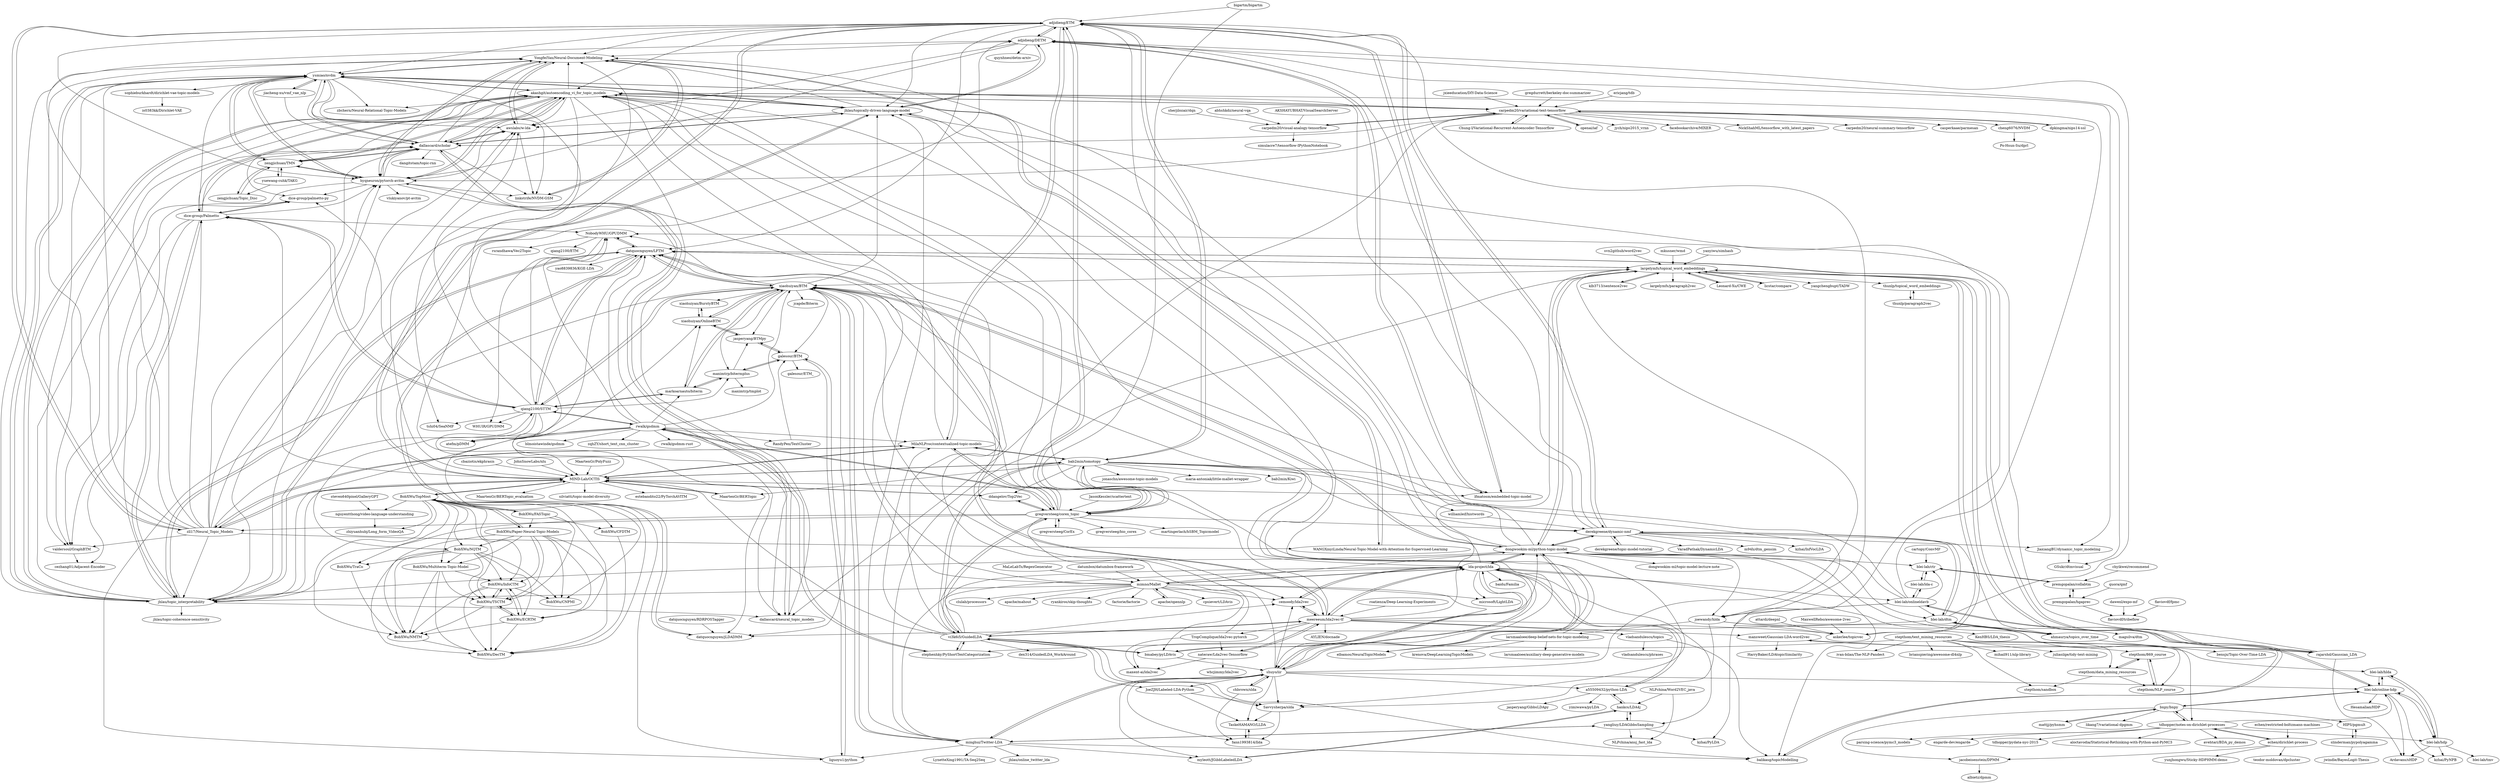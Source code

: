 digraph G {
"adjidieng/ETM" -> "adjidieng/DETM"
"adjidieng/ETM" -> "lfmatosm/embedded-topic-model"
"adjidieng/ETM" -> "zll17/Neural_Topic_Models"
"adjidieng/ETM" -> "MilaNLProc/contextualized-topic-models" ["e"=1]
"adjidieng/ETM" -> "akashgit/autoencoding_vi_for_topic_models"
"adjidieng/ETM" -> "MIND-Lab/OCTIS"
"adjidieng/ETM" -> "gregversteeg/corex_topic"
"adjidieng/ETM" -> "YongfeiYan/Neural-Document-Modeling"
"adjidieng/ETM" -> "bab2min/tomotopy"
"adjidieng/ETM" -> "jhlau/topically-driven-language-model"
"adjidieng/ETM" -> "derekgreene/dynamic-nmf"
"adjidieng/ETM" -> "ysmiao/nvdm"
"adjidieng/ETM" -> "hyqneuron/pytorch-avitm"
"adjidieng/ETM" -> "datquocnguyen/LFTM"
"adjidieng/ETM" -> "joewandy/hlda"
"bab2min/tomotopy" -> "MilaNLProc/contextualized-topic-models" ["e"=1]
"bab2min/tomotopy" -> "MIND-Lab/OCTIS"
"bab2min/tomotopy" -> "adjidieng/ETM"
"bab2min/tomotopy" -> "vi3k6i5/GuidedLDA"
"bab2min/tomotopy" -> "ddangelov/Top2Vec" ["e"=1]
"bab2min/tomotopy" -> "joewandy/hlda"
"bab2min/tomotopy" -> "gregversteeg/corex_topic"
"bab2min/tomotopy" -> "Savvysherpa/slda"
"bab2min/tomotopy" -> "MaartenGr/BERTopic" ["e"=1]
"bab2min/tomotopy" -> "jonaschn/awesome-topic-models"
"bab2min/tomotopy" -> "williamleif/histwords" ["e"=1]
"bab2min/tomotopy" -> "lfmatosm/embedded-topic-model"
"bab2min/tomotopy" -> "maria-antoniak/little-mallet-wrapper" ["e"=1]
"bab2min/tomotopy" -> "bab2min/Kiwi" ["e"=1]
"bab2min/tomotopy" -> "derekgreene/dynamic-nmf"
"jiacheng-xu/vmf_vae_nlp" -> "ysmiao/nvdm" ["e"=1]
"jiacheng-xu/vmf_vae_nlp" -> "dallascard/scholar" ["e"=1]
"yanyiwu/simhash" -> "largelymfs/topical_word_embeddings" ["e"=1]
"mimno/Mallet" -> "factorie/factorie" ["e"=1]
"mimno/Mallet" -> "lda-project/lda"
"mimno/Mallet" -> "cemoody/lda2vec" ["e"=1]
"mimno/Mallet" -> "microsoft/LightLDA" ["e"=1]
"mimno/Mallet" -> "apache/opennlp" ["e"=1]
"mimno/Mallet" -> "xiaohuiyan/BTM"
"mimno/Mallet" -> "dongwookim-ml/python-topic-model"
"mimno/Mallet" -> "jhlau/topic_interpretability"
"mimno/Mallet" -> "cpsievert/LDAvis" ["e"=1]
"mimno/Mallet" -> "clulab/processors" ["e"=1]
"mimno/Mallet" -> "bmabey/pyLDAvis" ["e"=1]
"mimno/Mallet" -> "shuyo/iir"
"mimno/Mallet" -> "apache/mahout" ["e"=1]
"mimno/Mallet" -> "datquocnguyen/LFTM"
"mimno/Mallet" -> "ryankiros/skip-thoughts" ["e"=1]
"minghui/Twitter-LDA" -> "xiaohuiyan/BTM"
"minghui/Twitter-LDA" -> "myleott/JGibbLabeledLDA"
"minghui/Twitter-LDA" -> "yangliuy/LDAGibbsSampling"
"minghui/Twitter-LDA" -> "largelymfs/topical_word_embeddings"
"minghui/Twitter-LDA" -> "jhlau/online_twitter_lda"
"minghui/Twitter-LDA" -> "liguoyu1/python"
"minghui/Twitter-LDA" -> "LynetteXing1991/TA-Seq2Seq" ["e"=1]
"minghui/Twitter-LDA" -> "balikasg/topicModelling"
"minghui/Twitter-LDA" -> "jhlau/topically-driven-language-model"
"minghui/Twitter-LDA" -> "shuyo/iir"
"larsmaaloee/deep-belief-nets-for-topic-modeling" -> "krenova/DeepLearningTopicModels"
"larsmaaloee/deep-belief-nets-for-topic-modeling" -> "elbamos/NeuralTopicModels"
"larsmaaloee/deep-belief-nets-for-topic-modeling" -> "larsmaaloee/auxiliary-deep-generative-models" ["e"=1]
"larsmaaloee/deep-belief-nets-for-topic-modeling" -> "akashgit/autoencoding_vi_for_topic_models"
"markoarnauto/biterm" -> "maximtrp/bitermplus"
"markoarnauto/biterm" -> "xiaohuiyan/BTM"
"markoarnauto/biterm" -> "qiang2100/STTM"
"markoarnauto/biterm" -> "xiaohuiyan/OnlineBTM"
"chyikwei/recommend" -> "premgopalan/collabtm" ["e"=1]
"TropComplique/lda2vec-pytorch" -> "nateraw/Lda2vec-Tensorflow"
"TropComplique/lda2vec-pytorch" -> "maxent-ai/lda2vec"
"TropComplique/lda2vec-pytorch" -> "hyqneuron/pytorch-avitm"
"shuyo/iir" -> "chbrown/slda"
"shuyo/iir" -> "dongwookim-ml/python-topic-model"
"shuyo/iir" -> "lda-project/lda"
"shuyo/iir" -> "TaskeHAMANO/LLDA"
"shuyo/iir" -> "myleott/JGibbLabeledLDA"
"shuyo/iir" -> "largelymfs/topical_word_embeddings"
"shuyo/iir" -> "xiaohuiyan/BTM"
"shuyo/iir" -> "minghui/Twitter-LDA"
"shuyo/iir" -> "a55509432/python-LDA"
"shuyo/iir" -> "JoeZJH/Labeled-LDA-Python"
"shuyo/iir" -> "cemoody/lda2vec" ["e"=1]
"shuyo/iir" -> "blei-lab/online-hdp"
"shuyo/iir" -> "akashgit/autoencoding_vi_for_topic_models"
"shuyo/iir" -> "Savvysherpa/slda"
"shuyo/iir" -> "fann1993814/llda"
"dice-group/Palmetto" -> "dice-group/palmetto-py"
"dice-group/Palmetto" -> "jhlau/topic_interpretability"
"dice-group/Palmetto" -> "akashgit/autoencoding_vi_for_topic_models"
"dice-group/Palmetto" -> "dallascard/scholar"
"dice-group/Palmetto" -> "qiang2100/STTM"
"dice-group/Palmetto" -> "ysmiao/nvdm"
"dice-group/Palmetto" -> "hyqneuron/pytorch-avitm"
"dice-group/Palmetto" -> "cezhang01/Adjacent-Encoder"
"dice-group/Palmetto" -> "NobodyWHU/GPUDMM"
"dice-group/Palmetto" -> "valdersoul/GraphBTM"
"NLPchina/Word2VEC_java" -> "NLPchina/ansj_fast_lda" ["e"=1]
"NLPchina/Word2VEC_java" -> "hankcs/LDA4j" ["e"=1]
"svn2github/word2vec" -> "largelymfs/topical_word_embeddings" ["e"=1]
"qiang2100/STTM" -> "tshi04/SeaNMF"
"qiang2100/STTM" -> "datquocnguyen/LFTM"
"qiang2100/STTM" -> "rwalk/gsdmm"
"qiang2100/STTM" -> "NobodyWHU/GPUDMM"
"qiang2100/STTM" -> "markoarnauto/biterm"
"qiang2100/STTM" -> "datquocnguyen/jLDADMM"
"qiang2100/STTM" -> "maximtrp/bitermplus"
"qiang2100/STTM" -> "xiaohuiyan/BTM"
"qiang2100/STTM" -> "dice-group/Palmetto"
"qiang2100/STTM" -> "awslabs/w-lda"
"qiang2100/STTM" -> "WHUIR/GPUDMM"
"qiang2100/STTM" -> "BobXWu/NQTM"
"qiang2100/STTM" -> "dice-group/palmetto-py"
"qiang2100/STTM" -> "atefm/pDMM"
"zengjichuan/TMN" -> "zengjichuan/Topic_Disc"
"zengjichuan/TMN" -> "yuewang-cuhk/TAKG" ["e"=1]
"zengjichuan/TMN" -> "ysmiao/nvdm"
"zengjichuan/TMN" -> "hyqneuron/pytorch-avitm"
"zengjichuan/TMN" -> "dallascard/scholar"
"zengjichuan/TMN" -> "akashgit/autoencoding_vi_for_topic_models"
"derekgreene/topic-model-tutorial" -> "derekgreene/dynamic-nmf"
"dallascard/scholar" -> "awslabs/w-lda"
"dallascard/scholar" -> "hyqneuron/pytorch-avitm"
"dallascard/scholar" -> "dallascard/neural_topic_models"
"dallascard/scholar" -> "ysmiao/nvdm"
"dallascard/scholar" -> "linkstrife/NVDM-GSM"
"dallascard/scholar" -> "dangitstam/topic-rnn"
"dallascard/scholar" -> "YongfeiYan/Neural-Document-Modeling"
"dallascard/scholar" -> "akashgit/autoencoding_vi_for_topic_models"
"dallascard/scholar" -> "zengjichuan/TMN"
"dallascard/scholar" -> "jhlau/topically-driven-language-model"
"YongfeiYan/Neural-Document-Modeling" -> "WANGXinyiLinda/Neural-Topic-Model-with-Attention-for-Supervised-Learning"
"YongfeiYan/Neural-Document-Modeling" -> "linkstrife/NVDM-GSM"
"YongfeiYan/Neural-Document-Modeling" -> "awslabs/w-lda"
"YongfeiYan/Neural-Document-Modeling" -> "ysmiao/nvdm"
"YongfeiYan/Neural-Document-Modeling" -> "hyqneuron/pytorch-avitm"
"vi3k6i5/GuidedLDA" -> "gregversteeg/corex_topic"
"vi3k6i5/GuidedLDA" -> "bab2min/tomotopy"
"vi3k6i5/GuidedLDA" -> "JoeZJH/Labeled-LDA-Python"
"vi3k6i5/GuidedLDA" -> "meereeum/lda2vec-tf"
"vi3k6i5/GuidedLDA" -> "cemoody/lda2vec" ["e"=1]
"vi3k6i5/GuidedLDA" -> "bmabey/pyLDAvis" ["e"=1]
"vi3k6i5/GuidedLDA" -> "stephenhky/PyShortTextCategorization"
"vi3k6i5/GuidedLDA" -> "MilaNLProc/contextualized-topic-models" ["e"=1]
"vi3k6i5/GuidedLDA" -> "akashgit/autoencoding_vi_for_topic_models"
"vi3k6i5/GuidedLDA" -> "MIND-Lab/OCTIS"
"vi3k6i5/GuidedLDA" -> "Savvysherpa/slda"
"vi3k6i5/GuidedLDA" -> "lda-project/lda"
"vi3k6i5/GuidedLDA" -> "dex314/GuidedLDA_WorkAround"
"vi3k6i5/GuidedLDA" -> "balikasg/topicModelling"
"yuewang-cuhk/TAKG" -> "zengjichuan/TMN" ["e"=1]
"yuewang-cuhk/TAKG" -> "zengjichuan/Topic_Disc" ["e"=1]
"jhlau/topic_interpretability" -> "dice-group/Palmetto"
"jhlau/topic_interpretability" -> "akashgit/autoencoding_vi_for_topic_models"
"jhlau/topic_interpretability" -> "ysmiao/nvdm"
"jhlau/topic_interpretability" -> "dice-group/palmetto-py"
"jhlau/topic_interpretability" -> "datquocnguyen/LFTM"
"jhlau/topic_interpretability" -> "hyqneuron/pytorch-avitm"
"jhlau/topic_interpretability" -> "YongfeiYan/Neural-Document-Modeling"
"jhlau/topic_interpretability" -> "jhlau/topically-driven-language-model"
"jhlau/topic_interpretability" -> "awslabs/w-lda"
"jhlau/topic_interpretability" -> "dallascard/scholar"
"jhlau/topic_interpretability" -> "dallascard/neural_topic_models"
"jhlau/topic_interpretability" -> "jhlau/topic-coherence-sensitivity"
"zengjichuan/Topic_Disc" -> "zengjichuan/TMN"
"premgopalan/hgaprec" -> "premgopalan/collabtm"
"premgopalan/hgaprec" -> "flaviovdf/tribeflow"
"chbrown/slda" -> "shuyo/iir"
"chbrown/slda" -> "fann1993814/llda"
"sophieburkhardt/dirichlet-vae-topic-models" -> "is0383kk/Dirichlet-VAE"
"valdersoul/GraphBTM" -> "cezhang01/Adjacent-Encoder"
"premgopalan/collabtm" -> "blei-lab/ctr"
"premgopalan/collabtm" -> "premgopalan/hgaprec"
"JoeZJH/Labeled-LDA-Python" -> "TaskeHAMANO/LLDA"
"JoeZJH/Labeled-LDA-Python" -> "Savvysherpa/slda"
"nateraw/Lda2vec-Tensorflow" -> "meereeum/lda2vec-tf"
"nateraw/Lda2vec-Tensorflow" -> "maxent-ai/lda2vec"
"nateraw/Lda2vec-Tensorflow" -> "whcjimmy/lda2vec"
"BobXWu/Multiterm-Topic-Model" -> "BobXWu/NMTM"
"BobXWu/Multiterm-Topic-Model" -> "BobXWu/DecTM"
"BobXWu/Multiterm-Topic-Model" -> "BobXWu/InfoCTM"
"BobXWu/Multiterm-Topic-Model" -> "BobXWu/TSCTM"
"linkstrife/NVDM-GSM" -> "YongfeiYan/Neural-Document-Modeling"
"ddangelov/Top2Vec" -> "MIND-Lab/OCTIS" ["e"=1]
"ddangelov/Top2Vec" -> "gregversteeg/corex_topic" ["e"=1]
"MaartenGr/BERTopic" -> "MIND-Lab/OCTIS" ["e"=1]
"JohnSnowLabs/nlu" -> "MIND-Lab/OCTIS" ["e"=1]
"galesour/BTM" -> "jasperyang/BTMpy"
"galesour/BTM" -> "galesour/ETM_"
"galesour/BTM" -> "liguoyu1/python"
"galesour/BTM" -> "maximtrp/bitermplus"
"lda-project/lda" -> "cemoody/lda2vec" ["e"=1]
"lda-project/lda" -> "shuyo/iir"
"lda-project/lda" -> "dongwookim-ml/python-topic-model"
"lda-project/lda" -> "a55509432/python-LDA"
"lda-project/lda" -> "bmabey/pyLDAvis" ["e"=1]
"lda-project/lda" -> "baidu/Familia" ["e"=1]
"lda-project/lda" -> "yangliuy/LDAGibbsSampling"
"lda-project/lda" -> "microsoft/LightLDA" ["e"=1]
"lda-project/lda" -> "meereeum/lda2vec-tf"
"lda-project/lda" -> "mimno/Mallet"
"lda-project/lda" -> "xiaohuiyan/BTM"
"lda-project/lda" -> "blei-lab/onlineldavb"
"lda-project/lda" -> "minghui/Twitter-LDA"
"lda-project/lda" -> "tdhopper/notes-on-dirichlet-processes"
"lda-project/lda" -> "adjidieng/ETM"
"echen/restricted-boltzmann-machines" -> "echen/dirichlet-process" ["e"=1]
"bigartm/bigartm" -> "gregversteeg/corex_topic" ["e"=1]
"bigartm/bigartm" -> "adjidieng/ETM" ["e"=1]
"dpkingma/nips14-ssl" -> "carpedm20/variational-text-tensorflow" ["e"=1]
"datumbox/datumbox-framework" -> "mimno/Mallet" ["e"=1]
"apache/opennlp" -> "mimno/Mallet" ["e"=1]
"RandyPen/TextCluster" -> "galesour/BTM" ["e"=1]
"MilaNLProc/contextualized-topic-models" -> "MIND-Lab/OCTIS" ["e"=1]
"MilaNLProc/contextualized-topic-models" -> "adjidieng/ETM" ["e"=1]
"MilaNLProc/contextualized-topic-models" -> "bab2min/tomotopy" ["e"=1]
"MilaNLProc/contextualized-topic-models" -> "gregversteeg/corex_topic" ["e"=1]
"MilaNLProc/contextualized-topic-models" -> "zll17/Neural_Topic_Models" ["e"=1]
"MilaNLProc/contextualized-topic-models" -> "akashgit/autoencoding_vi_for_topic_models" ["e"=1]
"zll17/Neural_Topic_Models" -> "YongfeiYan/Neural-Document-Modeling"
"zll17/Neural_Topic_Models" -> "adjidieng/ETM"
"zll17/Neural_Topic_Models" -> "akashgit/autoencoding_vi_for_topic_models"
"zll17/Neural_Topic_Models" -> "WANGXinyiLinda/Neural-Topic-Model-with-Attention-for-Supervised-Learning"
"zll17/Neural_Topic_Models" -> "awslabs/w-lda"
"zll17/Neural_Topic_Models" -> "MIND-Lab/OCTIS"
"zll17/Neural_Topic_Models" -> "ysmiao/nvdm"
"zll17/Neural_Topic_Models" -> "MilaNLProc/contextualized-topic-models" ["e"=1]
"zll17/Neural_Topic_Models" -> "jhlau/topic_interpretability"
"zll17/Neural_Topic_Models" -> "qiang2100/STTM"
"zll17/Neural_Topic_Models" -> "adjidieng/DETM"
"zll17/Neural_Topic_Models" -> "hyqneuron/pytorch-avitm"
"zll17/Neural_Topic_Models" -> "dallascard/scholar"
"zll17/Neural_Topic_Models" -> "dice-group/Palmetto"
"zll17/Neural_Topic_Models" -> "valdersoul/GraphBTM"
"klb3713/sentence2vec" -> "largelymfs/topical_word_embeddings" ["e"=1]
"MIND-Lab/OCTIS" -> "MilaNLProc/contextualized-topic-models" ["e"=1]
"MIND-Lab/OCTIS" -> "adjidieng/ETM"
"MIND-Lab/OCTIS" -> "ddangelov/Top2Vec" ["e"=1]
"MIND-Lab/OCTIS" -> "MaartenGr/BERTopic" ["e"=1]
"MIND-Lab/OCTIS" -> "zll17/Neural_Topic_Models"
"MIND-Lab/OCTIS" -> "MaartenGr/BERTopic_evaluation"
"MIND-Lab/OCTIS" -> "bab2min/tomotopy"
"MIND-Lab/OCTIS" -> "BobXWu/TopMost"
"MIND-Lab/OCTIS" -> "jhlau/topic_interpretability"
"MIND-Lab/OCTIS" -> "silviatti/topic-model-diversity"
"MIND-Lab/OCTIS" -> "dice-group/Palmetto"
"MIND-Lab/OCTIS" -> "YongfeiYan/Neural-Document-Modeling"
"MIND-Lab/OCTIS" -> "estebandito22/PyTorchAVITM"
"MIND-Lab/OCTIS" -> "adjidieng/DETM"
"MIND-Lab/OCTIS" -> "lfmatosm/embedded-topic-model"
"vladsandulescu/topics" -> "vladsandulescu/phrases"
"vladsandulescu/topics" -> "balikasg/topicModelling"
"xiaohuiyan/BTM" -> "xiaohuiyan/OnlineBTM"
"xiaohuiyan/BTM" -> "markoarnauto/biterm"
"xiaohuiyan/BTM" -> "minghui/Twitter-LDA"
"xiaohuiyan/BTM" -> "jasperyang/BTMpy"
"xiaohuiyan/BTM" -> "xiaohuiyan/BurstyBTM"
"xiaohuiyan/BTM" -> "maximtrp/bitermplus"
"xiaohuiyan/BTM" -> "qiang2100/STTM"
"xiaohuiyan/BTM" -> "galesour/BTM"
"xiaohuiyan/BTM" -> "jcapde/Biterm"
"xiaohuiyan/BTM" -> "liguoyu1/python"
"xiaohuiyan/BTM" -> "datquocnguyen/LFTM"
"xiaohuiyan/BTM" -> "NobodyWHU/GPUDMM"
"xiaohuiyan/BTM" -> "dongwookim-ml/python-topic-model"
"xiaohuiyan/BTM" -> "datquocnguyen/jLDADMM"
"xiaohuiyan/BTM" -> "jhlau/topically-driven-language-model"
"awslabs/w-lda" -> "YongfeiYan/Neural-Document-Modeling"
"awslabs/w-lda" -> "dallascard/scholar"
"awslabs/w-lda" -> "linkstrife/NVDM-GSM"
"largelymfs/topical_word_embeddings" -> "askerlee/topicvec"
"largelymfs/topical_word_embeddings" -> "balikasg/topicModelling"
"largelymfs/topical_word_embeddings" -> "datquocnguyen/LFTM"
"largelymfs/topical_word_embeddings" -> "largelymfs/paragraph2vec" ["e"=1]
"largelymfs/topical_word_embeddings" -> "Leonard-Xu/CWE" ["e"=1]
"largelymfs/topical_word_embeddings" -> "licstar/compare" ["e"=1]
"largelymfs/topical_word_embeddings" -> "thunlp/topical_word_embeddings"
"largelymfs/topical_word_embeddings" -> "yangchengbupt/TADW" ["e"=1]
"largelymfs/topical_word_embeddings" -> "xiaohuiyan/BTM"
"largelymfs/topical_word_embeddings" -> "dongwookim-ml/python-topic-model"
"largelymfs/topical_word_embeddings" -> "klb3713/sentence2vec" ["e"=1]
"adjidieng/DETM" -> "adjidieng/ETM"
"adjidieng/DETM" -> "quynhneo/detm-arxiv"
"adjidieng/DETM" -> "lfmatosm/embedded-topic-model"
"adjidieng/DETM" -> "GSukr/dtmvisual"
"adjidieng/DETM" -> "YongfeiYan/Neural-Document-Modeling"
"adjidieng/DETM" -> "jhlau/topically-driven-language-model"
"adjidieng/DETM" -> "awslabs/w-lda"
"adjidieng/DETM" -> "hyqneuron/pytorch-avitm"
"adjidieng/DETM" -> "JiaxiangBU/dynamic_topic_modeling"
"dongwookim-ml/python-topic-model" -> "shuyo/iir"
"dongwookim-ml/python-topic-model" -> "akashgit/autoencoding_vi_for_topic_models"
"dongwookim-ml/python-topic-model" -> "dongwookim-ml/topic-model-lecture-note"
"dongwookim-ml/python-topic-model" -> "balikasg/topicModelling"
"dongwookim-ml/python-topic-model" -> "xiaohuiyan/BTM"
"dongwookim-ml/python-topic-model" -> "YongfeiYan/Neural-Document-Modeling"
"dongwookim-ml/python-topic-model" -> "lda-project/lda"
"dongwookim-ml/python-topic-model" -> "largelymfs/topical_word_embeddings"
"dongwookim-ml/python-topic-model" -> "jhlau/topic_interpretability"
"dongwookim-ml/python-topic-model" -> "blei-lab/ctr"
"dongwookim-ml/python-topic-model" -> "ahmaurya/topics_over_time"
"dongwookim-ml/python-topic-model" -> "derekgreene/dynamic-nmf"
"dongwookim-ml/python-topic-model" -> "joewandy/hlda"
"dongwookim-ml/python-topic-model" -> "jhlau/topically-driven-language-model"
"dongwookim-ml/python-topic-model" -> "blei-lab/dtm"
"xiaohuiyan/BurstyBTM" -> "xiaohuiyan/OnlineBTM"
"blei-lab/hlda" -> "blei-lab/hdp"
"blei-lab/hlda" -> "blei-lab/online-hdp"
"JiaxiangBU/dynamic_topic_modeling" -> "GSukr/dtmvisual"
"blei-lab/onlineldavb" -> "blei-lab/online-hdp"
"blei-lab/onlineldavb" -> "blei-lab/lda-c"
"blei-lab/onlineldavb" -> "blei-lab/ctr"
"blei-lab/onlineldavb" -> "xiaohuiyan/BTM"
"blei-lab/onlineldavb" -> "joewandy/hlda"
"blei-lab/onlineldavb" -> "dongwookim-ml/python-topic-model"
"blei-lab/onlineldavb" -> "kzhai/PyLDA"
"blei-lab/onlineldavb" -> "blei-lab/dtm"
"blei-lab/onlineldavb" -> "akashgit/autoencoding_vi_for_topic_models"
"gregversteeg/CorEx" -> "gregversteeg/corex_topic" ["e"=1]
"blei-lab/lda-c" -> "blei-lab/ctr"
"blei-lab/lda-c" -> "blei-lab/onlineldavb"
"slinderman/pypolyagamma" -> "HIPS/pgmult"
"slinderman/pypolyagamma" -> "jwindle/BayesLogit-Thesis"
"xiaohuiyan/OnlineBTM" -> "xiaohuiyan/BurstyBTM"
"xiaohuiyan/OnlineBTM" -> "xiaohuiyan/BTM"
"xiaohuiyan/OnlineBTM" -> "jasperyang/BTMpy"
"BobXWu/NQTM" -> "BobXWu/NMTM"
"BobXWu/NQTM" -> "BobXWu/DecTM"
"BobXWu/NQTM" -> "BobXWu/TSCTM"
"BobXWu/NQTM" -> "BobXWu/InfoCTM"
"BobXWu/NQTM" -> "BobXWu/ECRTM"
"BobXWu/NQTM" -> "BobXWu/CNPMI"
"BobXWu/NQTM" -> "BobXWu/Multiterm-Topic-Model"
"BobXWu/NQTM" -> "BobXWu/TraCo"
"BobXWu/NMTM" -> "BobXWu/DecTM"
"WANGXinyiLinda/Neural-Topic-Model-with-Attention-for-Supervised-Learning" -> "YongfeiYan/Neural-Document-Modeling"
"derekgreene/dynamic-nmf" -> "blei-lab/dtm"
"derekgreene/dynamic-nmf" -> "JiaxiangBU/dynamic_topic_modeling"
"derekgreene/dynamic-nmf" -> "adjidieng/DETM"
"derekgreene/dynamic-nmf" -> "VaradPathak/DynamicLDA"
"derekgreene/dynamic-nmf" -> "m94h/dtm_gensim"
"derekgreene/dynamic-nmf" -> "kzhai/InfVocLDA"
"derekgreene/dynamic-nmf" -> "akashgit/autoencoding_vi_for_topic_models"
"derekgreene/dynamic-nmf" -> "adjidieng/ETM"
"derekgreene/dynamic-nmf" -> "derekgreene/topic-model-tutorial"
"derekgreene/dynamic-nmf" -> "ahmaurya/topics_over_time"
"derekgreene/dynamic-nmf" -> "dongwookim-ml/python-topic-model"
"maximtrp/bitermplus" -> "markoarnauto/biterm"
"maximtrp/bitermplus" -> "maximtrp/tmplot"
"maximtrp/bitermplus" -> "galesour/BTM"
"maximtrp/bitermplus" -> "jasperyang/BTMpy"
"bmabey/pyLDAvis" -> "lda-project/lda" ["e"=1]
"bmabey/pyLDAvis" -> "vi3k6i5/GuidedLDA" ["e"=1]
"bmabey/pyLDAvis" -> "shuyo/iir" ["e"=1]
"blei-lab/hdp" -> "blei-lab/online-hdp"
"blei-lab/hdp" -> "blei-lab/hlda"
"blei-lab/hdp" -> "kzhai/PyNPB"
"blei-lab/hdp" -> "blei-lab/tmv"
"blei-lab/hdp" -> "Ardavans/sHDP"
"hankcs/LDA4j" -> "yangliuy/LDAGibbsSampling"
"hankcs/LDA4j" -> "myleott/JGibbLabeledLDA"
"hankcs/LDA4j" -> "a55509432/python-LDA"
"MaLeLabTs/RegexGenerator" -> "mimno/Mallet" ["e"=1]
"datquocnguyen/LFTM" -> "NobodyWHU/GPUDMM"
"datquocnguyen/LFTM" -> "datquocnguyen/jLDADMM"
"datquocnguyen/LFTM" -> "yao8839836/KGE-LDA"
"datquocnguyen/LFTM" -> "qiang2100/STTM"
"datquocnguyen/LFTM" -> "rajarshd/Gaussian_LDA"
"datquocnguyen/LFTM" -> "jhlau/topic_interpretability"
"datquocnguyen/LFTM" -> "largelymfs/topical_word_embeddings"
"datquocnguyen/LFTM" -> "atefm/pDMM"
"datquocnguyen/LFTM" -> "meereeum/lda2vec-tf"
"datquocnguyen/LFTM" -> "xiaohuiyan/BTM"
"attardi/deepnl" -> "askerlee/topicvec" ["e"=1]
"Leonard-Xu/CWE" -> "largelymfs/topical_word_embeddings" ["e"=1]
"lfmatosm/embedded-topic-model" -> "adjidieng/ETM"
"lfmatosm/embedded-topic-model" -> "adjidieng/DETM"
"echen/dirichlet-process" -> "tdhopper/notes-on-dirichlet-processes"
"echen/dirichlet-process" -> "teodor-moldovan/dpcluster"
"echen/dirichlet-process" -> "jacobeisenstein/DPMM"
"echen/dirichlet-process" -> "yunjhongwu/Sticky-HDPHMM-demo" ["e"=1]
"mkusner/wmd" -> "largelymfs/topical_word_embeddings" ["e"=1]
"MaartenGr/PolyFuzz" -> "MIND-Lab/OCTIS" ["e"=1]
"blei-lab/dtm" -> "derekgreene/dynamic-nmf"
"blei-lab/dtm" -> "ahmaurya/topics_over_time"
"blei-lab/dtm" -> "magsilva/dtm"
"blei-lab/dtm" -> "datquocnguyen/jLDADMM"
"blei-lab/dtm" -> "adjidieng/DETM"
"ahmaurya/topics_over_time" -> "bensjx/Topic-Over-Time-LDA"
"ahmaurya/topics_over_time" -> "blei-lab/dtm"
"askerlee/topicvec" -> "largelymfs/topical_word_embeddings"
"askerlee/topicvec" -> "jhlau/topically-driven-language-model"
"rajarshd/Gaussian_LDA" -> "mansweet/Gaussian-LDA-word2vec"
"rajarshd/Gaussian_LDA" -> "Ardavans/sHDP"
"rajarshd/Gaussian_LDA" -> "datquocnguyen/LFTM"
"rajarshd/Gaussian_LDA" -> "NobodyWHU/GPUDMM"
"mattjj/pyhsmm" -> "bnpy/bnpy" ["e"=1]
"blei-lab/online-hdp" -> "blei-lab/hdp"
"blei-lab/online-hdp" -> "Hesamalian/HDP"
"blei-lab/online-hdp" -> "blei-lab/hlda"
"blei-lab/online-hdp" -> "blei-lab/onlineldavb"
"blei-lab/online-hdp" -> "kzhai/PyNPB"
"blei-lab/online-hdp" -> "bnpy/bnpy"
"blei-lab/online-hdp" -> "Ardavans/sHDP"
"blei-lab/ctr" -> "premgopalan/collabtm"
"blei-lab/ctr" -> "blei-lab/lda-c"
"licstar/compare" -> "largelymfs/topical_word_embeddings" ["e"=1]
"stepthom/869_course" -> "stepthom/data_mining_resources"
"stepthom/869_course" -> "stepthom/NLP_course"
"stepthom/NLP_course" -> "stepthom/869_course"
"HIPS/pgmult" -> "slinderman/pypolyagamma"
"abhshkdz/neural-vqa" -> "carpedm20/visual-analogy-tensorflow" ["e"=1]
"cemoody/lda2vec" -> "meereeum/lda2vec-tf" ["e"=1]
"cemoody/lda2vec" -> "lda-project/lda" ["e"=1]
"gregversteeg/corex_topic" -> "vi3k6i5/GuidedLDA"
"gregversteeg/corex_topic" -> "gregversteeg/CorEx" ["e"=1]
"gregversteeg/corex_topic" -> "adjidieng/ETM"
"gregversteeg/corex_topic" -> "gregversteeg/bio_corex" ["e"=1]
"gregversteeg/corex_topic" -> "MilaNLProc/contextualized-topic-models" ["e"=1]
"gregversteeg/corex_topic" -> "ddangelov/Top2Vec" ["e"=1]
"gregversteeg/corex_topic" -> "rwalk/gsdmm"
"gregversteeg/corex_topic" -> "xiaohuiyan/BTM"
"gregversteeg/corex_topic" -> "cemoody/lda2vec" ["e"=1]
"gregversteeg/corex_topic" -> "derekgreene/dynamic-nmf"
"gregversteeg/corex_topic" -> "bab2min/tomotopy"
"gregversteeg/corex_topic" -> "martingerlach/hSBM_Topicmodel" ["e"=1]
"gregversteeg/corex_topic" -> "jhlau/topic_interpretability"
"gregversteeg/corex_topic" -> "akashgit/autoencoding_vi_for_topic_models"
"gregversteeg/corex_topic" -> "zll17/Neural_Topic_Models"
"AKSHAYUBHAT/VisualSearchServer" -> "carpedm20/visual-analogy-tensorflow" ["e"=1]
"flaviovdf/fpmc" -> "flaviovdf/tribeflow" ["e"=1]
"tdhopper/notes-on-dirichlet-processes" -> "echen/dirichlet-process"
"tdhopper/notes-on-dirichlet-processes" -> "tdhopper/pydata-nyc-2015"
"tdhopper/notes-on-dirichlet-processes" -> "bnpy/bnpy"
"tdhopper/notes-on-dirichlet-processes" -> "aloctavodia/Statistical-Rethinking-with-Python-and-PyMC3" ["e"=1]
"tdhopper/notes-on-dirichlet-processes" -> "blei-lab/online-hdp"
"tdhopper/notes-on-dirichlet-processes" -> "avehtari/BDA_py_demos" ["e"=1]
"tdhopper/notes-on-dirichlet-processes" -> "parsing-science/pymc3_models" ["e"=1]
"tdhopper/notes-on-dirichlet-processes" -> "engarde-dev/engarde" ["e"=1]
"tdhopper/notes-on-dirichlet-processes" -> "blei-lab/hdp"
"ericjang/tdb" -> "carpedm20/variational-text-tensorflow" ["e"=1]
"a55509432/python-LDA" -> "yimiwawa/pyLDA"
"a55509432/python-LDA" -> "jasperyang/GibbsLDApy"
"a55509432/python-LDA" -> "lda-project/lda"
"a55509432/python-LDA" -> "hankcs/LDA4j"
"dawenl/expo-mf" -> "flaviovdf/tribeflow" ["e"=1]
"williamleif/histwords" -> "derekgreene/dynamic-nmf" ["e"=1]
"carpedm20/variational-text-tensorflow" -> "ysmiao/nvdm"
"carpedm20/variational-text-tensorflow" -> "akashgit/autoencoding_vi_for_topic_models"
"carpedm20/variational-text-tensorflow" -> "Chung-I/Variational-Recurrent-Autoencoder-Tensorflow" ["e"=1]
"carpedm20/variational-text-tensorflow" -> "carpedm20/visual-analogy-tensorflow"
"carpedm20/variational-text-tensorflow" -> "openai/iaf" ["e"=1]
"carpedm20/variational-text-tensorflow" -> "dpkingma/nips14-ssl" ["e"=1]
"carpedm20/variational-text-tensorflow" -> "jych/nips2015_vrnn" ["e"=1]
"carpedm20/variational-text-tensorflow" -> "hyqneuron/pytorch-avitm"
"carpedm20/variational-text-tensorflow" -> "dallascard/scholar"
"carpedm20/variational-text-tensorflow" -> "dallascard/neural_topic_models"
"carpedm20/variational-text-tensorflow" -> "cheng6076/NVDM"
"carpedm20/variational-text-tensorflow" -> "facebookarchive/MIXER" ["e"=1]
"carpedm20/variational-text-tensorflow" -> "NickShahML/tensorflow_with_latest_papers" ["e"=1]
"carpedm20/variational-text-tensorflow" -> "carpedm20/neural-summary-tensorflow" ["e"=1]
"carpedm20/variational-text-tensorflow" -> "casperkaae/parmesan" ["e"=1]
"datquocnguyen/RDRPOSTagger" -> "datquocnguyen/jLDADMM" ["e"=1]
"quora/qmf" -> "premgopalan/hgaprec" ["e"=1]
"BobXWu/Paper-Neural-Topic-Models" -> "BobXWu/ECRTM"
"BobXWu/Paper-Neural-Topic-Models" -> "BobXWu/InfoCTM"
"BobXWu/Paper-Neural-Topic-Models" -> "BobXWu/TSCTM"
"BobXWu/Paper-Neural-Topic-Models" -> "BobXWu/DecTM"
"BobXWu/Paper-Neural-Topic-Models" -> "BobXWu/NMTM"
"BobXWu/Paper-Neural-Topic-Models" -> "BobXWu/NQTM"
"BobXWu/Paper-Neural-Topic-Models" -> "BobXWu/TopMost"
"BobXWu/Paper-Neural-Topic-Models" -> "BobXWu/CNPMI"
"BobXWu/Paper-Neural-Topic-Models" -> "BobXWu/Multiterm-Topic-Model"
"TaskeHAMANO/LLDA" -> "fann1993814/llda"
"carpedm20/visual-analogy-tensorflow" -> "simulacre7/tensorflow-IPythonNotebook"
"carpedm20/visual-analogy-tensorflow" -> "carpedm20/variational-text-tensorflow"
"MaxwellRebo/awesome-2vec" -> "askerlee/topicvec" ["e"=1]
"liguoyu1/python" -> "galesour/BTM"
"liguoyu1/python" -> "xiaohuiyan/OnlineBTM"
"sherjilozair/dqn" -> "carpedm20/visual-analogy-tensorflow" ["e"=1]
"BobXWu/TSCTM" -> "BobXWu/DecTM"
"BobXWu/TSCTM" -> "BobXWu/InfoCTM"
"BobXWu/TSCTM" -> "BobXWu/ECRTM"
"BobXWu/TSCTM" -> "BobXWu/NMTM"
"mansweet/Gaussian-LDA-word2vec" -> "HarryBaker/LDAtopicSimilarity"
"mansweet/Gaussian-LDA-word2vec" -> "rajarshd/Gaussian_LDA"
"jxieeducation/DIY-Data-Science" -> "carpedm20/variational-text-tensorflow" ["e"=1]
"balikasg/topicModelling" -> "largelymfs/topical_word_embeddings"
"datquocnguyen/jLDADMM" -> "datquocnguyen/LFTM"
"jacobeisenstein/DPMM" -> "albietz/dpmm"
"NobodyWHU/GPUDMM" -> "rsrandhawa/Vec2Topic"
"NobodyWHU/GPUDMM" -> "qiang2100/ETM"
"NobodyWHU/GPUDMM" -> "WHUIR/GPUDMM"
"NobodyWHU/GPUDMM" -> "datquocnguyen/LFTM"
"BobXWu/InfoCTM" -> "BobXWu/TSCTM"
"BobXWu/InfoCTM" -> "BobXWu/DecTM"
"BobXWu/InfoCTM" -> "BobXWu/NMTM"
"BobXWu/InfoCTM" -> "BobXWu/ECRTM"
"BobXWu/InfoCTM" -> "BobXWu/CNPMI"
"cheng6076/NVDM" -> "Po-Hsun-Su/dprl"
"JasonKessler/scattertext" -> "gregversteeg/corex_topic" ["e"=1]
"cartopy/ConvMF" -> "blei-lab/ctr" ["e"=1]
"gregdurrett/berkeley-doc-summarizer" -> "carpedm20/variational-text-tensorflow" ["e"=1]
"openai/iaf" -> "carpedm20/variational-text-tensorflow" ["e"=1]
"BobXWu/TopMost" -> "BobXWu/Paper-Neural-Topic-Models"
"BobXWu/TopMost" -> "BobXWu/FASTopic"
"BobXWu/TopMost" -> "BobXWu/ECRTM"
"BobXWu/TopMost" -> "BobXWu/InfoCTM"
"BobXWu/TopMost" -> "BobXWu/TSCTM"
"BobXWu/TopMost" -> "BobXWu/NQTM"
"BobXWu/TopMost" -> "BobXWu/DecTM"
"BobXWu/TopMost" -> "BobXWu/CFDTM"
"BobXWu/TopMost" -> "BobXWu/NMTM"
"BobXWu/TopMost" -> "BobXWu/CNPMI"
"BobXWu/TopMost" -> "BobXWu/Multiterm-Topic-Model"
"BobXWu/TopMost" -> "nguyentthong/video-language-understanding"
"BobXWu/TopMost" -> "BobXWu/TraCo"
"BobXWu/TopMost" -> "zhiyuanhubj/Long_form_VideoQA"
"BobXWu/TopMost" -> "MIND-Lab/OCTIS"
"joewandy/hlda" -> "blei-lab/hlda"
"joewandy/hlda" -> "KenHBS/LDA_thesis"
"joewandy/hlda" -> "larsmaaloee/deep-belief-nets-for-topic-modeling"
"joewandy/hlda" -> "Savvysherpa/slda"
"Savvysherpa/slda" -> "fann1993814/llda"
"Savvysherpa/slda" -> "TaskeHAMANO/LLDA"
"BobXWu/ECRTM" -> "BobXWu/TSCTM"
"BobXWu/ECRTM" -> "BobXWu/InfoCTM"
"BobXWu/ECRTM" -> "BobXWu/DecTM"
"BobXWu/ECRTM" -> "BobXWu/NMTM"
"stepthom/text_mining_resources" -> "stepthom/data_mining_resources"
"stepthom/text_mining_resources" -> "stepthom/NLP_course"
"stepthom/text_mining_resources" -> "stepthom/869_course"
"stepthom/text_mining_resources" -> "ivan-bilan/The-NLP-Pandect" ["e"=1]
"stepthom/text_mining_resources" -> "stepthom/sandbox"
"stepthom/text_mining_resources" -> "brianspiering/awesome-dl4nlp" ["e"=1]
"stepthom/text_mining_resources" -> "mihail911/nlp-library" ["e"=1]
"stepthom/text_mining_resources" -> "stephenhky/PyShortTextCategorization"
"stepthom/text_mining_resources" -> "juliasilge/tidy-text-mining" ["e"=1]
"myleott/JGibbLabeledLDA" -> "hankcs/LDA4j"
"yangliuy/LDAGibbsSampling" -> "hankcs/LDA4j"
"yangliuy/LDAGibbsSampling" -> "NLPchina/ansj_fast_lda"
"yangliuy/LDAGibbsSampling" -> "kzhai/PyLDA"
"yangliuy/LDAGibbsSampling" -> "minghui/Twitter-LDA"
"fann1993814/llda" -> "TaskeHAMANO/LLDA"
"roatienza/Deep-Learning-Experiments" -> "meereeum/lda2vec-tf" ["e"=1]
"stephenhky/PyShortTextCategorization" -> "rwalk/gsdmm"
"stephenhky/PyShortTextCategorization" -> "vi3k6i5/GuidedLDA"
"ysmiao/nvdm" -> "akashgit/autoencoding_vi_for_topic_models"
"ysmiao/nvdm" -> "hyqneuron/pytorch-avitm"
"ysmiao/nvdm" -> "YongfeiYan/Neural-Document-Modeling"
"ysmiao/nvdm" -> "dallascard/scholar"
"ysmiao/nvdm" -> "linkstrife/NVDM-GSM"
"ysmiao/nvdm" -> "carpedm20/variational-text-tensorflow"
"ysmiao/nvdm" -> "dallascard/neural_topic_models"
"ysmiao/nvdm" -> "jiacheng-xu/vmf_vae_nlp" ["e"=1]
"ysmiao/nvdm" -> "zengjichuan/TMN"
"ysmiao/nvdm" -> "valdersoul/GraphBTM"
"ysmiao/nvdm" -> "jhlau/topically-driven-language-model"
"ysmiao/nvdm" -> "jhlau/topic_interpretability"
"ysmiao/nvdm" -> "awslabs/w-lda"
"ysmiao/nvdm" -> "zbchern/Neural-Relational-Topic-Models"
"ysmiao/nvdm" -> "sophieburkhardt/dirichlet-vae-topic-models"
"bnpy/bnpy" -> "blei-lab/online-hdp"
"bnpy/bnpy" -> "jacobeisenstein/DPMM"
"bnpy/bnpy" -> "mattjj/pyhsmm" ["e"=1]
"bnpy/bnpy" -> "HIPS/pgmult"
"bnpy/bnpy" -> "tdhopper/notes-on-dirichlet-processes"
"bnpy/bnpy" -> "likang7/variational-dpgmm"
"akashgit/autoencoding_vi_for_topic_models" -> "hyqneuron/pytorch-avitm"
"akashgit/autoencoding_vi_for_topic_models" -> "ysmiao/nvdm"
"akashgit/autoencoding_vi_for_topic_models" -> "jhlau/topic_interpretability"
"akashgit/autoencoding_vi_for_topic_models" -> "dallascard/neural_topic_models"
"akashgit/autoencoding_vi_for_topic_models" -> "YongfeiYan/Neural-Document-Modeling"
"akashgit/autoencoding_vi_for_topic_models" -> "carpedm20/variational-text-tensorflow"
"akashgit/autoencoding_vi_for_topic_models" -> "awslabs/w-lda"
"akashgit/autoencoding_vi_for_topic_models" -> "dallascard/scholar"
"akashgit/autoencoding_vi_for_topic_models" -> "dice-group/palmetto-py"
"akashgit/autoencoding_vi_for_topic_models" -> "zengjichuan/TMN"
"akashgit/autoencoding_vi_for_topic_models" -> "jhlau/topically-driven-language-model"
"akashgit/autoencoding_vi_for_topic_models" -> "valdersoul/GraphBTM"
"akashgit/autoencoding_vi_for_topic_models" -> "zbchern/Neural-Relational-Topic-Models"
"akashgit/autoencoding_vi_for_topic_models" -> "dice-group/Palmetto"
"akashgit/autoencoding_vi_for_topic_models" -> "tshi04/SeaNMF"
"Chung-I/Variational-Recurrent-Autoencoder-Tensorflow" -> "carpedm20/variational-text-tensorflow" ["e"=1]
"dice-group/palmetto-py" -> "dice-group/Palmetto"
"stepthom/data_mining_resources" -> "stepthom/869_course"
"stepthom/data_mining_resources" -> "stepthom/NLP_course"
"stepthom/data_mining_resources" -> "stepthom/sandbox"
"BobXWu/FASTopic" -> "BobXWu/TopMost"
"BobXWu/FASTopic" -> "BobXWu/CFDTM"
"BobXWu/FASTopic" -> "BobXWu/TSCTM"
"BobXWu/FASTopic" -> "BobXWu/Paper-Neural-Topic-Models"
"nguyentthong/video-language-understanding" -> "zhiyuanhubj/Long_form_VideoQA"
"BobXWu/TraCo" -> "BobXWu/NMTM"
"meereeum/lda2vec-tf" -> "nateraw/Lda2vec-Tensorflow"
"meereeum/lda2vec-tf" -> "cemoody/lda2vec" ["e"=1]
"meereeum/lda2vec-tf" -> "mansweet/Gaussian-LDA-word2vec"
"meereeum/lda2vec-tf" -> "datquocnguyen/LFTM"
"meereeum/lda2vec-tf" -> "largelymfs/topical_word_embeddings"
"meereeum/lda2vec-tf" -> "vladsandulescu/topics"
"meereeum/lda2vec-tf" -> "akashgit/autoencoding_vi_for_topic_models"
"meereeum/lda2vec-tf" -> "askerlee/topicvec"
"meereeum/lda2vec-tf" -> "AYLIEN/docnade"
"meereeum/lda2vec-tf" -> "dongwookim-ml/python-topic-model"
"meereeum/lda2vec-tf" -> "TropComplique/lda2vec-pytorch"
"meereeum/lda2vec-tf" -> "lda-project/lda"
"meereeum/lda2vec-tf" -> "maxent-ai/lda2vec"
"meereeum/lda2vec-tf" -> "vi3k6i5/GuidedLDA"
"rwalk/gsdmm" -> "qiang2100/STTM"
"rwalk/gsdmm" -> "markoarnauto/biterm"
"rwalk/gsdmm" -> "NobodyWHU/GPUDMM"
"rwalk/gsdmm" -> "atefm/pDMM"
"rwalk/gsdmm" -> "rwalk/gsdmm-rust"
"rwalk/gsdmm" -> "gregversteeg/corex_topic"
"rwalk/gsdmm" -> "xiaohuiyan/BTM"
"rwalk/gsdmm" -> "jhlau/topic_interpretability"
"rwalk/gsdmm" -> "RandyPen/TextCluster" ["e"=1]
"rwalk/gsdmm" -> "blmoistawinde/gsdmm"
"rwalk/gsdmm" -> "stephenhky/PyShortTextCategorization"
"rwalk/gsdmm" -> "datquocnguyen/LFTM"
"rwalk/gsdmm" -> "MilaNLProc/contextualized-topic-models" ["e"=1]
"rwalk/gsdmm" -> "zqhZY/short_text_cnn_cluster" ["e"=1]
"rwalk/gsdmm" -> "MIND-Lab/OCTIS"
"cbaziotis/ekphrasis" -> "MIND-Lab/OCTIS" ["e"=1]
"jhlau/topically-driven-language-model" -> "ysmiao/nvdm"
"jhlau/topically-driven-language-model" -> "dallascard/scholar"
"jhlau/topically-driven-language-model" -> "akashgit/autoencoding_vi_for_topic_models"
"jhlau/topically-driven-language-model" -> "YongfeiYan/Neural-Document-Modeling"
"jhlau/topically-driven-language-model" -> "adjidieng/DETM"
"jhlau/topically-driven-language-model" -> "awslabs/w-lda"
"jhlau/topically-driven-language-model" -> "jhlau/topic_interpretability"
"jhlau/topically-driven-language-model" -> "elbamos/NeuralTopicModels"
"steven640pixel/GalleryGPT" -> "nguyentthong/video-language-understanding"
"BobXWu/CFDTM" -> "BobXWu/DecTM"
"thunlp/paragraph2vec" -> "thunlp/topical_word_embeddings"
"jasperyang/BTMpy" -> "galesour/BTM"
"jasperyang/BTMpy" -> "xiaohuiyan/OnlineBTM"
"hyqneuron/pytorch-avitm" -> "akashgit/autoencoding_vi_for_topic_models"
"hyqneuron/pytorch-avitm" -> "ysmiao/nvdm"
"hyqneuron/pytorch-avitm" -> "YongfeiYan/Neural-Document-Modeling"
"hyqneuron/pytorch-avitm" -> "dallascard/scholar"
"hyqneuron/pytorch-avitm" -> "vlukiyanov/pt-avitm"
"hyqneuron/pytorch-avitm" -> "linkstrife/NVDM-GSM"
"hyqneuron/pytorch-avitm" -> "awslabs/w-lda"
"hyqneuron/pytorch-avitm" -> "dice-group/palmetto-py"
"hyqneuron/pytorch-avitm" -> "zengjichuan/TMN"
"hyqneuron/pytorch-avitm" -> "dallascard/neural_topic_models"
"hyqneuron/pytorch-avitm" -> "valdersoul/GraphBTM"
"dallascard/neural_topic_models" -> "dallascard/scholar"
"thunlp/topical_word_embeddings" -> "thunlp/paragraph2vec"
"adjidieng/ETM" ["l"="53.287,26.383"]
"adjidieng/DETM" ["l"="53.301,26.398"]
"lfmatosm/embedded-topic-model" ["l"="53.306,26.416"]
"zll17/Neural_Topic_Models" ["l"="53.323,26.378"]
"MilaNLProc/contextualized-topic-models" ["l"="52.541,25.658", "c"=172]
"akashgit/autoencoding_vi_for_topic_models" ["l"="53.303,26.353"]
"MIND-Lab/OCTIS" ["l"="53.34,26.393"]
"gregversteeg/corex_topic" ["l"="53.286,26.364"]
"YongfeiYan/Neural-Document-Modeling" ["l"="53.308,26.371"]
"bab2min/tomotopy" ["l"="53.276,26.402"]
"jhlau/topically-driven-language-model" ["l"="53.287,26.346"]
"derekgreene/dynamic-nmf" ["l"="53.259,26.413"]
"ysmiao/nvdm" ["l"="53.337,26.361"]
"hyqneuron/pytorch-avitm" ["l"="53.324,26.364"]
"datquocnguyen/LFTM" ["l"="53.283,26.309"]
"joewandy/hlda" ["l"="53.203,26.386"]
"vi3k6i5/GuidedLDA" ["l"="53.264,26.358"]
"ddangelov/Top2Vec" ["l"="52.649,25.709", "c"=172]
"Savvysherpa/slda" ["l"="53.219,26.357"]
"MaartenGr/BERTopic" ["l"="52.677,25.766", "c"=172]
"jonaschn/awesome-topic-models" ["l"="53.29,26.461"]
"williamleif/histwords" ["l"="52.158,25.078", "c"=172]
"maria-antoniak/little-mallet-wrapper" ["l"="51.963,25.094", "c"=172]
"bab2min/Kiwi" ["l"="-5.114,-23.093", "c"=164]
"jiacheng-xu/vmf_vae_nlp" ["l"="57.695,29.368", "c"=1082]
"dallascard/scholar" ["l"="53.334,26.35"]
"yanyiwu/simhash" ["l"="-1.019,4.33", "c"=576]
"largelymfs/topical_word_embeddings" ["l"="53.25,26.301"]
"mimno/Mallet" ["l"="53.249,26.277"]
"factorie/factorie" ["l"="-2.877,18.643", "c"=38]
"lda-project/lda" ["l"="53.199,26.295"]
"cemoody/lda2vec" ["l"="52.867,25.606", "c"=172]
"microsoft/LightLDA" ["l"="57.817,23.504", "c"=161]
"apache/opennlp" ["l"="-2.936,14.548", "c"=43]
"xiaohuiyan/BTM" ["l"="53.276,26.289"]
"dongwookim-ml/python-topic-model" ["l"="53.239,26.345"]
"jhlau/topic_interpretability" ["l"="53.31,26.338"]
"cpsievert/LDAvis" ["l"="39.668,33.843", "c"=1067]
"clulab/processors" ["l"="-2.543,17.318", "c"=455]
"bmabey/pyLDAvis" ["l"="52.754,25.655", "c"=172]
"shuyo/iir" ["l"="53.203,26.314"]
"apache/mahout" ["l"="-2.79,14.586", "c"=43]
"ryankiros/skip-thoughts" ["l"="46.18,27.768", "c"=277]
"minghui/Twitter-LDA" ["l"="53.223,26.27"]
"myleott/JGibbLabeledLDA" ["l"="53.178,26.263"]
"yangliuy/LDAGibbsSampling" ["l"="53.181,26.245"]
"jhlau/online_twitter_lda" ["l"="53.218,26.22"]
"liguoyu1/python" ["l"="53.269,26.243"]
"LynetteXing1991/TA-Seq2Seq" ["l"="56.596,28.96", "c"=310]
"balikasg/topicModelling" ["l"="53.23,26.292"]
"larsmaaloee/deep-belief-nets-for-topic-modeling" ["l"="53.213,26.409"]
"krenova/DeepLearningTopicModels" ["l"="53.189,26.441"]
"elbamos/NeuralTopicModels" ["l"="53.228,26.385"]
"larsmaaloee/auxiliary-deep-generative-models" ["l"="45.018,27.67", "c"=789]
"markoarnauto/biterm" ["l"="53.314,26.276"]
"maximtrp/bitermplus" ["l"="53.32,26.254"]
"qiang2100/STTM" ["l"="53.324,26.305"]
"xiaohuiyan/OnlineBTM" ["l"="53.29,26.256"]
"chyikwei/recommend" ["l"="59.572,23.802", "c"=235]
"premgopalan/collabtm" ["l"="53.123,26.423"]
"TropComplique/lda2vec-pytorch" ["l"="53.239,26.367"]
"nateraw/Lda2vec-Tensorflow" ["l"="53.198,26.362"]
"maxent-ai/lda2vec" ["l"="53.215,26.369"]
"chbrown/slda" ["l"="53.164,26.313"]
"TaskeHAMANO/LLDA" ["l"="53.194,26.337"]
"a55509432/python-LDA" ["l"="53.152,26.266"]
"JoeZJH/Labeled-LDA-Python" ["l"="53.209,26.343"]
"blei-lab/online-hdp" ["l"="53.114,26.332"]
"fann1993814/llda" ["l"="53.181,26.331"]
"dice-group/Palmetto" ["l"="53.34,26.337"]
"dice-group/palmetto-py" ["l"="53.32,26.327"]
"cezhang01/Adjacent-Encoder" ["l"="53.371,26.338"]
"NobodyWHU/GPUDMM" ["l"="53.306,26.295"]
"valdersoul/GraphBTM" ["l"="53.354,26.357"]
"NLPchina/Word2VEC_java" ["l"="-4.013,8.537", "c"=540]
"NLPchina/ansj_fast_lda" ["l"="53.161,26.206"]
"hankcs/LDA4j" ["l"="53.154,26.24"]
"svn2github/word2vec" ["l"="53.262,25.351", "c"=172]
"tshi04/SeaNMF" ["l"="53.352,26.306"]
"rwalk/gsdmm" ["l"="53.335,26.32"]
"datquocnguyen/jLDADMM" ["l"="53.28,26.327"]
"awslabs/w-lda" ["l"="53.317,26.353"]
"WHUIR/GPUDMM" ["l"="53.33,26.282"]
"BobXWu/NQTM" ["l"="53.432,26.315"]
"atefm/pDMM" ["l"="53.337,26.292"]
"zengjichuan/TMN" ["l"="53.324,26.341"]
"zengjichuan/Topic_Disc" ["l"="53.311,26.317"]
"yuewang-cuhk/TAKG" ["l"="52.352,25.893", "c"=172]
"derekgreene/topic-model-tutorial" ["l"="53.26,26.459"]
"dallascard/neural_topic_models" ["l"="53.354,26.346"]
"linkstrife/NVDM-GSM" ["l"="53.337,26.374"]
"dangitstam/topic-rnn" ["l"="53.389,26.331"]
"WANGXinyiLinda/Neural-Topic-Model-with-Attention-for-Supervised-Learning" ["l"="53.32,26.4"]
"meereeum/lda2vec-tf" ["l"="53.229,26.328"]
"stephenhky/PyShortTextCategorization" ["l"="53.365,26.386"]
"dex314/GuidedLDA_WorkAround" ["l"="53.253,26.383"]
"jhlau/topic-coherence-sensitivity" ["l"="53.362,26.32"]
"premgopalan/hgaprec" ["l"="53.1,26.445"]
"flaviovdf/tribeflow" ["l"="53.079,26.464"]
"sophieburkhardt/dirichlet-vae-topic-models" ["l"="53.393,26.402"]
"is0383kk/Dirichlet-VAE" ["l"="53.415,26.422"]
"blei-lab/ctr" ["l"="53.154,26.393"]
"whcjimmy/lda2vec" ["l"="53.172,26.381"]
"BobXWu/Multiterm-Topic-Model" ["l"="53.466,26.325"]
"BobXWu/NMTM" ["l"="53.447,26.32"]
"BobXWu/DecTM" ["l"="53.454,26.325"]
"BobXWu/InfoCTM" ["l"="53.459,26.306"]
"BobXWu/TSCTM" ["l"="53.459,26.317"]
"JohnSnowLabs/nlu" ["l"="52.491,25.64", "c"=172]
"galesour/BTM" ["l"="53.3,26.23"]
"jasperyang/BTMpy" ["l"="53.307,26.244"]
"galesour/ETM_" ["l"="53.311,26.202"]
"baidu/Familia" ["l"="53.309,27.373", "c"=60]
"blei-lab/onlineldavb" ["l"="53.182,26.35"]
"tdhopper/notes-on-dirichlet-processes" ["l"="53.074,26.317"]
"echen/restricted-boltzmann-machines" ["l"="51.038,30.924", "c"=83]
"echen/dirichlet-process" ["l"="53.025,26.319"]
"bigartm/bigartm" ["l"="-44.215,26.034", "c"=551]
"dpkingma/nips14-ssl" ["l"="45.021,27.691", "c"=789]
"carpedm20/variational-text-tensorflow" ["l"="53.382,26.364"]
"datumbox/datumbox-framework" ["l"="-2.372,17.403", "c"=455]
"RandyPen/TextCluster" ["l"="53.252,26.976", "c"=60]
"klb3713/sentence2vec" ["l"="53.121,25.353", "c"=172]
"MaartenGr/BERTopic_evaluation" ["l"="53.371,26.442"]
"BobXWu/TopMost" ["l"="53.444,26.339"]
"silviatti/topic-model-diversity" ["l"="53.349,26.437"]
"estebandito22/PyTorchAVITM" ["l"="53.375,26.423"]
"vladsandulescu/topics" ["l"="53.213,26.248"]
"vladsandulescu/phrases" ["l"="53.199,26.203"]
"xiaohuiyan/BurstyBTM" ["l"="53.283,26.236"]
"jcapde/Biterm" ["l"="53.272,26.257"]
"askerlee/topicvec" ["l"="53.259,26.322"]
"largelymfs/paragraph2vec" ["l"="53.175,25.345", "c"=172]
"Leonard-Xu/CWE" ["l"="53.179,25.141", "c"=172]
"licstar/compare" ["l"="53.18,25.249", "c"=172]
"thunlp/topical_word_embeddings" ["l"="53.25,26.221"]
"yangchengbupt/TADW" ["l"="52.887,16.178", "c"=100]
"quynhneo/detm-arxiv" ["l"="53.321,26.433"]
"GSukr/dtmvisual" ["l"="53.306,26.44"]
"JiaxiangBU/dynamic_topic_modeling" ["l"="53.286,26.435"]
"dongwookim-ml/topic-model-lecture-note" ["l"="53.191,26.374"]
"ahmaurya/topics_over_time" ["l"="53.23,26.418"]
"blei-lab/dtm" ["l"="53.24,26.395"]
"blei-lab/hlda" ["l"="53.123,26.357"]
"blei-lab/hdp" ["l"="53.096,26.345"]
"blei-lab/lda-c" ["l"="53.147,26.374"]
"kzhai/PyLDA" ["l"="53.16,26.29"]
"gregversteeg/CorEx" ["l"="53.463,29.841", "c"=547]
"slinderman/pypolyagamma" ["l"="52.977,26.256"]
"HIPS/pgmult" ["l"="53.002,26.27"]
"jwindle/BayesLogit-Thesis" ["l"="52.954,26.244"]
"BobXWu/ECRTM" ["l"="53.446,26.309"]
"BobXWu/CNPMI" ["l"="53.449,26.301"]
"BobXWu/TraCo" ["l"="53.457,26.334"]
"VaradPathak/DynamicLDA" ["l"="53.239,26.446"]
"m94h/dtm_gensim" ["l"="53.256,26.44"]
"kzhai/InfVocLDA" ["l"="53.238,26.47"]
"maximtrp/tmplot" ["l"="53.342,26.229"]
"kzhai/PyNPB" ["l"="53.074,26.346"]
"blei-lab/tmv" ["l"="53.067,26.366"]
"Ardavans/sHDP" ["l"="53.138,26.323"]
"MaLeLabTs/RegexGenerator" ["l"="-11.486,-4.984", "c"=1245]
"yao8839836/KGE-LDA" ["l"="53.294,26.272"]
"rajarshd/Gaussian_LDA" ["l"="53.228,26.308"]
"attardi/deepnl" ["l"="53.058,25.337", "c"=172]
"teodor-moldovan/dpcluster" ["l"="52.997,26.329"]
"jacobeisenstein/DPMM" ["l"="53.006,26.301"]
"yunjhongwu/Sticky-HDPHMM-demo" ["l"="45.195,27.564", "c"=789]
"mkusner/wmd" ["l"="53.106,25.391", "c"=172]
"MaartenGr/PolyFuzz" ["l"="52.49,25.706", "c"=172]
"magsilva/dtm" ["l"="53.215,26.433"]
"bensjx/Topic-Over-Time-LDA" ["l"="53.211,26.454"]
"mansweet/Gaussian-LDA-word2vec" ["l"="53.184,26.311"]
"mattjj/pyhsmm" ["l"="45.158,27.573", "c"=789]
"bnpy/bnpy" ["l"="53.053,26.3"]
"Hesamalian/HDP" ["l"="53.092,26.362"]
"stepthom/869_course" ["l"="53.486,26.491"]
"stepthom/data_mining_resources" ["l"="53.469,26.497"]
"stepthom/NLP_course" ["l"="53.474,26.479"]
"abhshkdz/neural-vqa" ["l"="48.595,32.113", "c"=300]
"carpedm20/visual-analogy-tensorflow" ["l"="53.439,26.38"]
"gregversteeg/bio_corex" ["l"="53.485,29.848", "c"=547]
"martingerlach/hSBM_Topicmodel" ["l"="52.178,24.99", "c"=172]
"AKSHAYUBHAT/VisualSearchServer" ["l"="58.201,9.24", "c"=744]
"flaviovdf/fpmc" ["l"="59.749,23.577", "c"=235]
"tdhopper/pydata-nyc-2015" ["l"="53.039,26.342"]
"aloctavodia/Statistical-Rethinking-with-Python-and-PyMC3" ["l"="39.243,35.945", "c"=714]
"avehtari/BDA_py_demos" ["l"="39.265,35.93", "c"=714]
"parsing-science/pymc3_models" ["l"="39.186,36.022", "c"=714]
"engarde-dev/engarde" ["l"="43.768,24.089", "c"=95]
"ericjang/tdb" ["l"="47.77,28.998", "c"=89]
"yimiwawa/pyLDA" ["l"="53.116,26.254"]
"jasperyang/GibbsLDApy" ["l"="53.117,26.233"]
"dawenl/expo-mf" ["l"="59.636,23.772", "c"=235]
"Chung-I/Variational-Recurrent-Autoencoder-Tensorflow" ["l"="57.731,29.32", "c"=1082]
"openai/iaf" ["l"="46.004,29.288", "c"=170]
"jych/nips2015_vrnn" ["l"="45.001,27.623", "c"=789]
"cheng6076/NVDM" ["l"="53.42,26.394"]
"facebookarchive/MIXER" ["l"="46.026,27.713", "c"=277]
"NickShahML/tensorflow_with_latest_papers" ["l"="46.15,27.801", "c"=277]
"carpedm20/neural-summary-tensorflow" ["l"="46.245,27.824", "c"=277]
"casperkaae/parmesan" ["l"="44.965,27.651", "c"=789]
"datquocnguyen/RDRPOSTagger" ["l"="52.517,25.023", "c"=172]
"quora/qmf" ["l"="59.64,23.855", "c"=235]
"BobXWu/Paper-Neural-Topic-Models" ["l"="53.469,26.313"]
"simulacre7/tensorflow-IPythonNotebook" ["l"="53.477,26.395"]
"MaxwellRebo/awesome-2vec" ["l"="53.077,25.461", "c"=172]
"sherjilozair/dqn" ["l"="57.368,18.121", "c"=45]
"HarryBaker/LDAtopicSimilarity" ["l"="53.147,26.301"]
"jxieeducation/DIY-Data-Science" ["l"="46.224,27.842", "c"=277]
"albietz/dpmm" ["l"="52.975,26.3"]
"rsrandhawa/Vec2Topic" ["l"="53.331,26.268"]
"qiang2100/ETM" ["l"="53.341,26.273"]
"Po-Hsun-Su/dprl" ["l"="53.444,26.413"]
"JasonKessler/scattertext" ["l"="52.642,25.638", "c"=172]
"cartopy/ConvMF" ["l"="59.7,23.678", "c"=235]
"gregdurrett/berkeley-doc-summarizer" ["l"="58.221,29.102", "c"=665]
"BobXWu/FASTopic" ["l"="53.481,26.329"]
"BobXWu/CFDTM" ["l"="53.47,26.342"]
"nguyentthong/video-language-understanding" ["l"="53.498,26.348"]
"zhiyuanhubj/Long_form_VideoQA" ["l"="53.48,26.355"]
"KenHBS/LDA_thesis" ["l"="53.171,26.421"]
"stepthom/text_mining_resources" ["l"="53.447,26.469"]
"ivan-bilan/The-NLP-Pandect" ["l"="52.746,25.694", "c"=172]
"stepthom/sandbox" ["l"="53.449,26.501"]
"brianspiering/awesome-dl4nlp" ["l"="52.865,25.69", "c"=172]
"mihail911/nlp-library" ["l"="23.554,14.959", "c"=728]
"juliasilge/tidy-text-mining" ["l"="40.39,35.435", "c"=51]
"roatienza/Deep-Learning-Experiments" ["l"="45.978,29.143", "c"=170]
"zbchern/Neural-Relational-Topic-Models" ["l"="53.352,26.37"]
"likang7/variational-dpgmm" ["l"="53.035,26.277"]
"AYLIEN/docnade" ["l"="53.162,26.337"]
"rwalk/gsdmm-rust" ["l"="53.376,26.295"]
"blmoistawinde/gsdmm" ["l"="53.362,26.294"]
"zqhZY/short_text_cnn_cluster" ["l"="53.146,26.777", "c"=60]
"cbaziotis/ekphrasis" ["l"="54.3,28.329", "c"=707]
"steven640pixel/GalleryGPT" ["l"="53.531,26.348"]
"thunlp/paragraph2vec" ["l"="53.252,26.193"]
"vlukiyanov/pt-avitm" ["l"="53.357,26.411"]
}